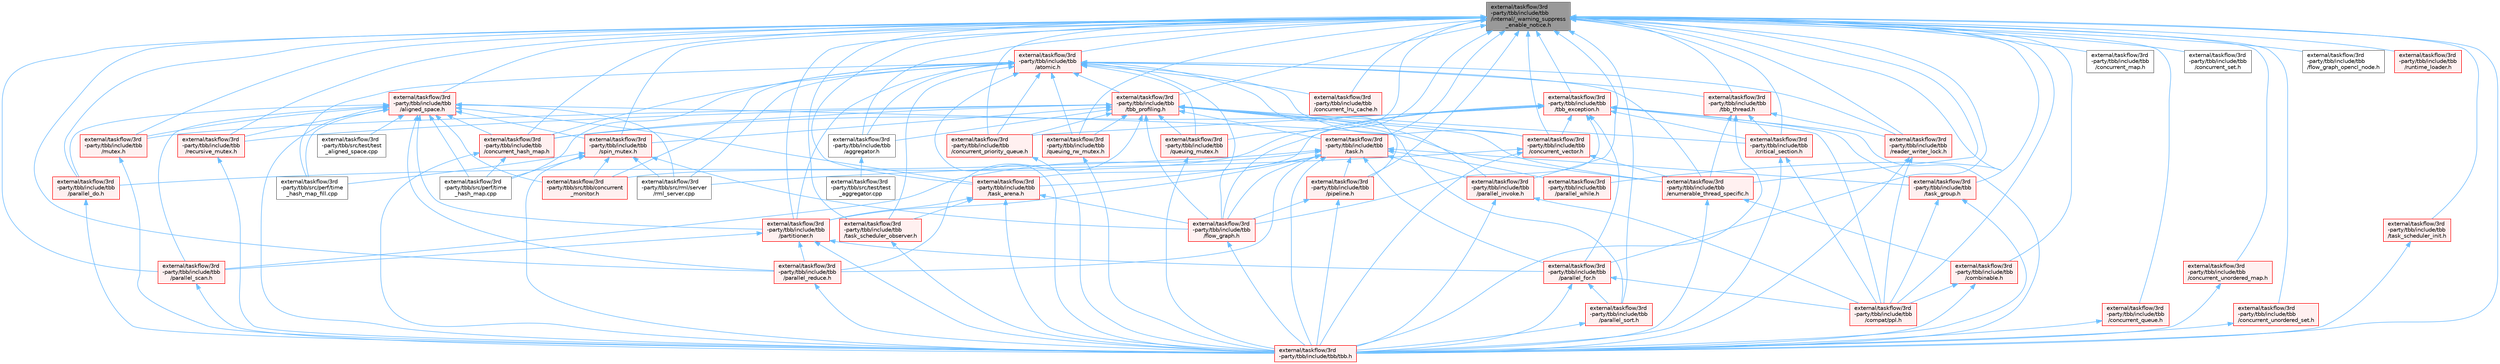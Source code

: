 digraph "external/taskflow/3rd-party/tbb/include/tbb/internal/_warning_suppress_enable_notice.h"
{
 // LATEX_PDF_SIZE
  bgcolor="transparent";
  edge [fontname=Helvetica,fontsize=10,labelfontname=Helvetica,labelfontsize=10];
  node [fontname=Helvetica,fontsize=10,shape=box,height=0.2,width=0.4];
  Node1 [id="Node000001",label="external/taskflow/3rd\l-party/tbb/include/tbb\l/internal/_warning_suppress\l_enable_notice.h",height=0.2,width=0.4,color="gray40", fillcolor="grey60", style="filled", fontcolor="black",tooltip=" "];
  Node1 -> Node2 [id="edge175_Node000001_Node000002",dir="back",color="steelblue1",style="solid",tooltip=" "];
  Node2 [id="Node000002",label="external/taskflow/3rd\l-party/tbb/include/tbb\l/aggregator.h",height=0.2,width=0.4,color="grey40", fillcolor="white", style="filled",URL="$aggregator_8h.html",tooltip=" "];
  Node2 -> Node3 [id="edge176_Node000002_Node000003",dir="back",color="steelblue1",style="solid",tooltip=" "];
  Node3 [id="Node000003",label="external/taskflow/3rd\l-party/tbb/src/test/test\l_aggregator.cpp",height=0.2,width=0.4,color="grey40", fillcolor="white", style="filled",URL="$test__aggregator_8cpp.html",tooltip=" "];
  Node1 -> Node4 [id="edge177_Node000001_Node000004",dir="back",color="steelblue1",style="solid",tooltip=" "];
  Node4 [id="Node000004",label="external/taskflow/3rd\l-party/tbb/include/tbb\l/aligned_space.h",height=0.2,width=0.4,color="red", fillcolor="#FFF0F0", style="filled",URL="$aligned__space_8h.html",tooltip=" "];
  Node4 -> Node5 [id="edge178_Node000004_Node000005",dir="back",color="steelblue1",style="solid",tooltip=" "];
  Node5 [id="Node000005",label="external/taskflow/3rd\l-party/tbb/include/tbb\l/concurrent_hash_map.h",height=0.2,width=0.4,color="red", fillcolor="#FFF0F0", style="filled",URL="$concurrent__hash__map_8h.html",tooltip=" "];
  Node5 -> Node8 [id="edge179_Node000005_Node000008",dir="back",color="steelblue1",style="solid",tooltip=" "];
  Node8 [id="Node000008",label="external/taskflow/3rd\l-party/tbb/include/tbb/tbb.h",height=0.2,width=0.4,color="red", fillcolor="#FFF0F0", style="filled",URL="$tbb_8h.html",tooltip=" "];
  Node5 -> Node11 [id="edge180_Node000005_Node000011",dir="back",color="steelblue1",style="solid",tooltip=" "];
  Node11 [id="Node000011",label="external/taskflow/3rd\l-party/tbb/src/perf/time\l_hash_map.cpp",height=0.2,width=0.4,color="grey40", fillcolor="white", style="filled",URL="$time__hash__map_8cpp.html",tooltip=" "];
  Node4 -> Node14 [id="edge181_Node000004_Node000014",dir="back",color="steelblue1",style="solid",tooltip=" "];
  Node14 [id="Node000014",label="external/taskflow/3rd\l-party/tbb/include/tbb\l/enumerable_thread_specific.h",height=0.2,width=0.4,color="red", fillcolor="#FFF0F0", style="filled",URL="$enumerable__thread__specific_8h.html",tooltip=" "];
  Node14 -> Node20 [id="edge182_Node000014_Node000020",dir="back",color="steelblue1",style="solid",tooltip=" "];
  Node20 [id="Node000020",label="external/taskflow/3rd\l-party/tbb/include/tbb\l/combinable.h",height=0.2,width=0.4,color="red", fillcolor="#FFF0F0", style="filled",URL="$combinable_8h.html",tooltip=" "];
  Node20 -> Node21 [id="edge183_Node000020_Node000021",dir="back",color="steelblue1",style="solid",tooltip=" "];
  Node21 [id="Node000021",label="external/taskflow/3rd\l-party/tbb/include/tbb\l/compat/ppl.h",height=0.2,width=0.4,color="red", fillcolor="#FFF0F0", style="filled",URL="$ppl_8h.html",tooltip=" "];
  Node20 -> Node8 [id="edge184_Node000020_Node000008",dir="back",color="steelblue1",style="solid",tooltip=" "];
  Node14 -> Node8 [id="edge185_Node000014_Node000008",dir="back",color="steelblue1",style="solid",tooltip=" "];
  Node4 -> Node41 [id="edge186_Node000004_Node000041",dir="back",color="steelblue1",style="solid",tooltip=" "];
  Node41 [id="Node000041",label="external/taskflow/3rd\l-party/tbb/include/tbb\l/mutex.h",height=0.2,width=0.4,color="red", fillcolor="#FFF0F0", style="filled",URL="$mutex_8h.html",tooltip=" "];
  Node41 -> Node8 [id="edge187_Node000041_Node000008",dir="back",color="steelblue1",style="solid",tooltip=" "];
  Node4 -> Node77 [id="edge188_Node000004_Node000077",dir="back",color="steelblue1",style="solid",tooltip=" "];
  Node77 [id="Node000077",label="external/taskflow/3rd\l-party/tbb/include/tbb\l/parallel_do.h",height=0.2,width=0.4,color="red", fillcolor="#FFF0F0", style="filled",URL="$parallel__do_8h.html",tooltip=" "];
  Node77 -> Node8 [id="edge189_Node000077_Node000008",dir="back",color="steelblue1",style="solid",tooltip=" "];
  Node4 -> Node83 [id="edge190_Node000004_Node000083",dir="back",color="steelblue1",style="solid",tooltip=" "];
  Node83 [id="Node000083",label="external/taskflow/3rd\l-party/tbb/include/tbb\l/parallel_reduce.h",height=0.2,width=0.4,color="red", fillcolor="#FFF0F0", style="filled",URL="$parallel__reduce_8h.html",tooltip=" "];
  Node83 -> Node8 [id="edge191_Node000083_Node000008",dir="back",color="steelblue1",style="solid",tooltip=" "];
  Node4 -> Node90 [id="edge192_Node000004_Node000090",dir="back",color="steelblue1",style="solid",tooltip=" "];
  Node90 [id="Node000090",label="external/taskflow/3rd\l-party/tbb/include/tbb\l/parallel_scan.h",height=0.2,width=0.4,color="red", fillcolor="#FFF0F0", style="filled",URL="$parallel__scan_8h.html",tooltip=" "];
  Node90 -> Node8 [id="edge193_Node000090_Node000008",dir="back",color="steelblue1",style="solid",tooltip=" "];
  Node4 -> Node93 [id="edge194_Node000004_Node000093",dir="back",color="steelblue1",style="solid",tooltip=" "];
  Node93 [id="Node000093",label="external/taskflow/3rd\l-party/tbb/include/tbb\l/partitioner.h",height=0.2,width=0.4,color="red", fillcolor="#FFF0F0", style="filled",URL="$partitioner_8h.html",tooltip=" "];
  Node93 -> Node99 [id="edge195_Node000093_Node000099",dir="back",color="steelblue1",style="solid",tooltip=" "];
  Node99 [id="Node000099",label="external/taskflow/3rd\l-party/tbb/include/tbb\l/parallel_for.h",height=0.2,width=0.4,color="red", fillcolor="#FFF0F0", style="filled",URL="$tbb_2parallel__for_8h.html",tooltip=" "];
  Node99 -> Node21 [id="edge196_Node000099_Node000021",dir="back",color="steelblue1",style="solid",tooltip=" "];
  Node99 -> Node100 [id="edge197_Node000099_Node000100",dir="back",color="steelblue1",style="solid",tooltip=" "];
  Node100 [id="Node000100",label="external/taskflow/3rd\l-party/tbb/include/tbb\l/parallel_sort.h",height=0.2,width=0.4,color="red", fillcolor="#FFF0F0", style="filled",URL="$parallel__sort_8h.html",tooltip=" "];
  Node100 -> Node8 [id="edge198_Node000100_Node000008",dir="back",color="steelblue1",style="solid",tooltip=" "];
  Node99 -> Node8 [id="edge199_Node000099_Node000008",dir="back",color="steelblue1",style="solid",tooltip=" "];
  Node93 -> Node83 [id="edge200_Node000093_Node000083",dir="back",color="steelblue1",style="solid",tooltip=" "];
  Node93 -> Node90 [id="edge201_Node000093_Node000090",dir="back",color="steelblue1",style="solid",tooltip=" "];
  Node93 -> Node8 [id="edge202_Node000093_Node000008",dir="back",color="steelblue1",style="solid",tooltip=" "];
  Node4 -> Node106 [id="edge203_Node000004_Node000106",dir="back",color="steelblue1",style="solid",tooltip=" "];
  Node106 [id="Node000106",label="external/taskflow/3rd\l-party/tbb/include/tbb\l/recursive_mutex.h",height=0.2,width=0.4,color="red", fillcolor="#FFF0F0", style="filled",URL="$recursive__mutex_8h.html",tooltip=" "];
  Node106 -> Node8 [id="edge204_Node000106_Node000008",dir="back",color="steelblue1",style="solid",tooltip=" "];
  Node4 -> Node108 [id="edge205_Node000004_Node000108",dir="back",color="steelblue1",style="solid",tooltip=" "];
  Node108 [id="Node000108",label="external/taskflow/3rd\l-party/tbb/include/tbb\l/spin_mutex.h",height=0.2,width=0.4,color="red", fillcolor="#FFF0F0", style="filled",URL="$external_2taskflow_23rd-party_2tbb_2include_2tbb_2spin__mutex_8h.html",tooltip=" "];
  Node108 -> Node113 [id="edge206_Node000108_Node000113",dir="back",color="steelblue1",style="solid",tooltip=" "];
  Node113 [id="Node000113",label="external/taskflow/3rd\l-party/tbb/include/tbb\l/flow_graph.h",height=0.2,width=0.4,color="red", fillcolor="#FFF0F0", style="filled",URL="$flow__graph_8h.html",tooltip="The graph related classes and functions"];
  Node113 -> Node8 [id="edge207_Node000113_Node000008",dir="back",color="steelblue1",style="solid",tooltip=" "];
  Node108 -> Node8 [id="edge208_Node000108_Node000008",dir="back",color="steelblue1",style="solid",tooltip=" "];
  Node108 -> Node11 [id="edge209_Node000108_Node000011",dir="back",color="steelblue1",style="solid",tooltip=" "];
  Node108 -> Node144 [id="edge210_Node000108_Node000144",dir="back",color="steelblue1",style="solid",tooltip=" "];
  Node144 [id="Node000144",label="external/taskflow/3rd\l-party/tbb/src/perf/time\l_hash_map_fill.cpp",height=0.2,width=0.4,color="grey40", fillcolor="white", style="filled",URL="$time__hash__map__fill_8cpp.html",tooltip=" "];
  Node108 -> Node146 [id="edge211_Node000108_Node000146",dir="back",color="steelblue1",style="solid",tooltip=" "];
  Node146 [id="Node000146",label="external/taskflow/3rd\l-party/tbb/src/rml/server\l/rml_server.cpp",height=0.2,width=0.4,color="grey40", fillcolor="white", style="filled",URL="$rml__server_8cpp.html",tooltip=" "];
  Node108 -> Node147 [id="edge212_Node000108_Node000147",dir="back",color="steelblue1",style="solid",tooltip=" "];
  Node147 [id="Node000147",label="external/taskflow/3rd\l-party/tbb/src/tbb/concurrent\l_monitor.h",height=0.2,width=0.4,color="red", fillcolor="#FFF0F0", style="filled",URL="$concurrent__monitor_8h.html",tooltip=" "];
  Node4 -> Node170 [id="edge213_Node000004_Node000170",dir="back",color="steelblue1",style="solid",tooltip=" "];
  Node170 [id="Node000170",label="external/taskflow/3rd\l-party/tbb/include/tbb\l/task_arena.h",height=0.2,width=0.4,color="red", fillcolor="#FFF0F0", style="filled",URL="$task__arena_8h.html",tooltip=" "];
  Node170 -> Node113 [id="edge214_Node000170_Node000113",dir="back",color="steelblue1",style="solid",tooltip=" "];
  Node170 -> Node93 [id="edge215_Node000170_Node000093",dir="back",color="steelblue1",style="solid",tooltip=" "];
  Node170 -> Node176 [id="edge216_Node000170_Node000176",dir="back",color="steelblue1",style="solid",tooltip=" "];
  Node176 [id="Node000176",label="external/taskflow/3rd\l-party/tbb/include/tbb\l/task_scheduler_observer.h",height=0.2,width=0.4,color="red", fillcolor="#FFF0F0", style="filled",URL="$task__scheduler__observer_8h.html",tooltip=" "];
  Node176 -> Node8 [id="edge217_Node000176_Node000008",dir="back",color="steelblue1",style="solid",tooltip=" "];
  Node170 -> Node8 [id="edge218_Node000170_Node000008",dir="back",color="steelblue1",style="solid",tooltip=" "];
  Node4 -> Node8 [id="edge219_Node000004_Node000008",dir="back",color="steelblue1",style="solid",tooltip=" "];
  Node4 -> Node11 [id="edge220_Node000004_Node000011",dir="back",color="steelblue1",style="solid",tooltip=" "];
  Node4 -> Node144 [id="edge221_Node000004_Node000144",dir="back",color="steelblue1",style="solid",tooltip=" "];
  Node4 -> Node146 [id="edge222_Node000004_Node000146",dir="back",color="steelblue1",style="solid",tooltip=" "];
  Node4 -> Node147 [id="edge223_Node000004_Node000147",dir="back",color="steelblue1",style="solid",tooltip=" "];
  Node4 -> Node181 [id="edge224_Node000004_Node000181",dir="back",color="steelblue1",style="solid",tooltip=" "];
  Node181 [id="Node000181",label="external/taskflow/3rd\l-party/tbb/src/test/test\l_aligned_space.cpp",height=0.2,width=0.4,color="grey40", fillcolor="white", style="filled",URL="$test__aligned__space_8cpp.html",tooltip=" "];
  Node1 -> Node192 [id="edge225_Node000001_Node000192",dir="back",color="steelblue1",style="solid",tooltip=" "];
  Node192 [id="Node000192",label="external/taskflow/3rd\l-party/tbb/include/tbb\l/atomic.h",height=0.2,width=0.4,color="red", fillcolor="#FFF0F0", style="filled",URL="$external_2taskflow_23rd-party_2tbb_2include_2tbb_2atomic_8h.html",tooltip=" "];
  Node192 -> Node2 [id="edge226_Node000192_Node000002",dir="back",color="steelblue1",style="solid",tooltip=" "];
  Node192 -> Node5 [id="edge227_Node000192_Node000005",dir="back",color="steelblue1",style="solid",tooltip=" "];
  Node192 -> Node193 [id="edge228_Node000192_Node000193",dir="back",color="steelblue1",style="solid",tooltip=" "];
  Node193 [id="Node000193",label="external/taskflow/3rd\l-party/tbb/include/tbb\l/concurrent_lru_cache.h",height=0.2,width=0.4,color="red", fillcolor="#FFF0F0", style="filled",URL="$concurrent__lru__cache_8h.html",tooltip=" "];
  Node192 -> Node195 [id="edge229_Node000192_Node000195",dir="back",color="steelblue1",style="solid",tooltip=" "];
  Node195 [id="Node000195",label="external/taskflow/3rd\l-party/tbb/include/tbb\l/concurrent_priority_queue.h",height=0.2,width=0.4,color="red", fillcolor="#FFF0F0", style="filled",URL="$concurrent__priority__queue_8h.html",tooltip=" "];
  Node195 -> Node8 [id="edge230_Node000195_Node000008",dir="back",color="steelblue1",style="solid",tooltip=" "];
  Node192 -> Node196 [id="edge231_Node000192_Node000196",dir="back",color="steelblue1",style="solid",tooltip=" "];
  Node196 [id="Node000196",label="external/taskflow/3rd\l-party/tbb/include/tbb\l/concurrent_vector.h",height=0.2,width=0.4,color="red", fillcolor="#FFF0F0", style="filled",URL="$concurrent__vector_8h.html",tooltip=" "];
  Node196 -> Node14 [id="edge232_Node000196_Node000014",dir="back",color="steelblue1",style="solid",tooltip=" "];
  Node196 -> Node8 [id="edge233_Node000196_Node000008",dir="back",color="steelblue1",style="solid",tooltip=" "];
  Node196 -> Node146 [id="edge234_Node000196_Node000146",dir="back",color="steelblue1",style="solid",tooltip=" "];
  Node192 -> Node14 [id="edge235_Node000192_Node000014",dir="back",color="steelblue1",style="solid",tooltip=" "];
  Node192 -> Node113 [id="edge236_Node000192_Node000113",dir="back",color="steelblue1",style="solid",tooltip=" "];
  Node192 -> Node93 [id="edge237_Node000192_Node000093",dir="back",color="steelblue1",style="solid",tooltip=" "];
  Node192 -> Node211 [id="edge238_Node000192_Node000211",dir="back",color="steelblue1",style="solid",tooltip=" "];
  Node211 [id="Node000211",label="external/taskflow/3rd\l-party/tbb/include/tbb\l/pipeline.h",height=0.2,width=0.4,color="red", fillcolor="#FFF0F0", style="filled",URL="$pipeline_8h.html",tooltip=" "];
  Node211 -> Node113 [id="edge239_Node000211_Node000113",dir="back",color="steelblue1",style="solid",tooltip=" "];
  Node211 -> Node8 [id="edge240_Node000211_Node000008",dir="back",color="steelblue1",style="solid",tooltip=" "];
  Node192 -> Node216 [id="edge241_Node000192_Node000216",dir="back",color="steelblue1",style="solid",tooltip=" "];
  Node216 [id="Node000216",label="external/taskflow/3rd\l-party/tbb/include/tbb\l/queuing_mutex.h",height=0.2,width=0.4,color="red", fillcolor="#FFF0F0", style="filled",URL="$queuing__mutex_8h.html",tooltip=" "];
  Node216 -> Node8 [id="edge242_Node000216_Node000008",dir="back",color="steelblue1",style="solid",tooltip=" "];
  Node192 -> Node218 [id="edge243_Node000192_Node000218",dir="back",color="steelblue1",style="solid",tooltip=" "];
  Node218 [id="Node000218",label="external/taskflow/3rd\l-party/tbb/include/tbb\l/queuing_rw_mutex.h",height=0.2,width=0.4,color="red", fillcolor="#FFF0F0", style="filled",URL="$queuing__rw__mutex_8h.html",tooltip=" "];
  Node218 -> Node8 [id="edge244_Node000218_Node000008",dir="back",color="steelblue1",style="solid",tooltip=" "];
  Node192 -> Node221 [id="edge245_Node000192_Node000221",dir="back",color="steelblue1",style="solid",tooltip=" "];
  Node221 [id="Node000221",label="external/taskflow/3rd\l-party/tbb/include/tbb\l/reader_writer_lock.h",height=0.2,width=0.4,color="red", fillcolor="#FFF0F0", style="filled",URL="$reader__writer__lock_8h.html",tooltip=" "];
  Node221 -> Node21 [id="edge246_Node000221_Node000021",dir="back",color="steelblue1",style="solid",tooltip=" "];
  Node221 -> Node8 [id="edge247_Node000221_Node000008",dir="back",color="steelblue1",style="solid",tooltip=" "];
  Node192 -> Node176 [id="edge248_Node000192_Node000176",dir="back",color="steelblue1",style="solid",tooltip=" "];
  Node192 -> Node8 [id="edge249_Node000192_Node000008",dir="back",color="steelblue1",style="solid",tooltip=" "];
  Node192 -> Node224 [id="edge250_Node000192_Node000224",dir="back",color="steelblue1",style="solid",tooltip=" "];
  Node224 [id="Node000224",label="external/taskflow/3rd\l-party/tbb/include/tbb\l/tbb_profiling.h",height=0.2,width=0.4,color="red", fillcolor="#FFF0F0", style="filled",URL="$tbb__profiling_8h.html",tooltip=" "];
  Node224 -> Node2 [id="edge251_Node000224_Node000002",dir="back",color="steelblue1",style="solid",tooltip=" "];
  Node224 -> Node5 [id="edge252_Node000224_Node000005",dir="back",color="steelblue1",style="solid",tooltip=" "];
  Node224 -> Node195 [id="edge253_Node000224_Node000195",dir="back",color="steelblue1",style="solid",tooltip=" "];
  Node224 -> Node196 [id="edge254_Node000224_Node000196",dir="back",color="steelblue1",style="solid",tooltip=" "];
  Node224 -> Node225 [id="edge255_Node000224_Node000225",dir="back",color="steelblue1",style="solid",tooltip=" "];
  Node225 [id="Node000225",label="external/taskflow/3rd\l-party/tbb/include/tbb\l/critical_section.h",height=0.2,width=0.4,color="red", fillcolor="#FFF0F0", style="filled",URL="$critical__section_8h.html",tooltip=" "];
  Node225 -> Node21 [id="edge256_Node000225_Node000021",dir="back",color="steelblue1",style="solid",tooltip=" "];
  Node225 -> Node8 [id="edge257_Node000225_Node000008",dir="back",color="steelblue1",style="solid",tooltip=" "];
  Node224 -> Node14 [id="edge258_Node000224_Node000014",dir="back",color="steelblue1",style="solid",tooltip=" "];
  Node224 -> Node113 [id="edge259_Node000224_Node000113",dir="back",color="steelblue1",style="solid",tooltip=" "];
  Node224 -> Node41 [id="edge260_Node000224_Node000041",dir="back",color="steelblue1",style="solid",tooltip=" "];
  Node224 -> Node229 [id="edge261_Node000224_Node000229",dir="back",color="steelblue1",style="solid",tooltip=" "];
  Node229 [id="Node000229",label="external/taskflow/3rd\l-party/tbb/include/tbb\l/parallel_invoke.h",height=0.2,width=0.4,color="red", fillcolor="#FFF0F0", style="filled",URL="$parallel__invoke_8h.html",tooltip=" "];
  Node229 -> Node21 [id="edge262_Node000229_Node000021",dir="back",color="steelblue1",style="solid",tooltip=" "];
  Node229 -> Node8 [id="edge263_Node000229_Node000008",dir="back",color="steelblue1",style="solid",tooltip=" "];
  Node224 -> Node83 [id="edge264_Node000224_Node000083",dir="back",color="steelblue1",style="solid",tooltip=" "];
  Node224 -> Node100 [id="edge265_Node000224_Node000100",dir="back",color="steelblue1",style="solid",tooltip=" "];
  Node224 -> Node216 [id="edge266_Node000224_Node000216",dir="back",color="steelblue1",style="solid",tooltip=" "];
  Node224 -> Node218 [id="edge267_Node000224_Node000218",dir="back",color="steelblue1",style="solid",tooltip=" "];
  Node224 -> Node106 [id="edge268_Node000224_Node000106",dir="back",color="steelblue1",style="solid",tooltip=" "];
  Node224 -> Node108 [id="edge269_Node000224_Node000108",dir="back",color="steelblue1",style="solid",tooltip=" "];
  Node224 -> Node233 [id="edge270_Node000224_Node000233",dir="back",color="steelblue1",style="solid",tooltip=" "];
  Node233 [id="Node000233",label="external/taskflow/3rd\l-party/tbb/include/tbb\l/task.h",height=0.2,width=0.4,color="red", fillcolor="#FFF0F0", style="filled",URL="$task_8h.html",tooltip=" "];
  Node233 -> Node113 [id="edge271_Node000233_Node000113",dir="back",color="steelblue1",style="solid",tooltip=" "];
  Node233 -> Node77 [id="edge272_Node000233_Node000077",dir="back",color="steelblue1",style="solid",tooltip=" "];
  Node233 -> Node99 [id="edge273_Node000233_Node000099",dir="back",color="steelblue1",style="solid",tooltip=" "];
  Node233 -> Node229 [id="edge274_Node000233_Node000229",dir="back",color="steelblue1",style="solid",tooltip=" "];
  Node233 -> Node83 [id="edge275_Node000233_Node000083",dir="back",color="steelblue1",style="solid",tooltip=" "];
  Node233 -> Node90 [id="edge276_Node000233_Node000090",dir="back",color="steelblue1",style="solid",tooltip=" "];
  Node233 -> Node238 [id="edge277_Node000233_Node000238",dir="back",color="steelblue1",style="solid",tooltip=" "];
  Node238 [id="Node000238",label="external/taskflow/3rd\l-party/tbb/include/tbb\l/parallel_while.h",height=0.2,width=0.4,color="red", fillcolor="#FFF0F0", style="filled",URL="$parallel__while_8h.html",tooltip=" "];
  Node233 -> Node93 [id="edge278_Node000233_Node000093",dir="back",color="steelblue1",style="solid",tooltip=" "];
  Node233 -> Node211 [id="edge279_Node000233_Node000211",dir="back",color="steelblue1",style="solid",tooltip=" "];
  Node233 -> Node170 [id="edge280_Node000233_Node000170",dir="back",color="steelblue1",style="solid",tooltip=" "];
  Node233 -> Node240 [id="edge281_Node000233_Node000240",dir="back",color="steelblue1",style="solid",tooltip=" "];
  Node240 [id="Node000240",label="external/taskflow/3rd\l-party/tbb/include/tbb\l/task_group.h",height=0.2,width=0.4,color="red", fillcolor="#FFF0F0", style="filled",URL="$task__group_8h.html",tooltip=" "];
  Node240 -> Node21 [id="edge282_Node000240_Node000021",dir="back",color="steelblue1",style="solid",tooltip=" "];
  Node240 -> Node8 [id="edge283_Node000240_Node000008",dir="back",color="steelblue1",style="solid",tooltip=" "];
  Node233 -> Node8 [id="edge284_Node000233_Node000008",dir="back",color="steelblue1",style="solid",tooltip=" "];
  Node192 -> Node261 [id="edge285_Node000192_Node000261",dir="back",color="steelblue1",style="solid",tooltip=" "];
  Node261 [id="Node000261",label="external/taskflow/3rd\l-party/tbb/include/tbb\l/tbb_thread.h",height=0.2,width=0.4,color="red", fillcolor="#FFF0F0", style="filled",URL="$tbb__thread_8h.html",tooltip=" "];
  Node261 -> Node225 [id="edge286_Node000261_Node000225",dir="back",color="steelblue1",style="solid",tooltip=" "];
  Node261 -> Node14 [id="edge287_Node000261_Node000014",dir="back",color="steelblue1",style="solid",tooltip=" "];
  Node261 -> Node221 [id="edge288_Node000261_Node000221",dir="back",color="steelblue1",style="solid",tooltip=" "];
  Node261 -> Node8 [id="edge289_Node000261_Node000008",dir="back",color="steelblue1",style="solid",tooltip=" "];
  Node192 -> Node11 [id="edge290_Node000192_Node000011",dir="back",color="steelblue1",style="solid",tooltip=" "];
  Node192 -> Node144 [id="edge291_Node000192_Node000144",dir="back",color="steelblue1",style="solid",tooltip=" "];
  Node192 -> Node146 [id="edge292_Node000192_Node000146",dir="back",color="steelblue1",style="solid",tooltip=" "];
  Node192 -> Node147 [id="edge293_Node000192_Node000147",dir="back",color="steelblue1",style="solid",tooltip=" "];
  Node1 -> Node20 [id="edge294_Node000001_Node000020",dir="back",color="steelblue1",style="solid",tooltip=" "];
  Node1 -> Node21 [id="edge295_Node000001_Node000021",dir="back",color="steelblue1",style="solid",tooltip=" "];
  Node1 -> Node5 [id="edge296_Node000001_Node000005",dir="back",color="steelblue1",style="solid",tooltip=" "];
  Node1 -> Node193 [id="edge297_Node000001_Node000193",dir="back",color="steelblue1",style="solid",tooltip=" "];
  Node1 -> Node303 [id="edge298_Node000001_Node000303",dir="back",color="steelblue1",style="solid",tooltip=" "];
  Node303 [id="Node000303",label="external/taskflow/3rd\l-party/tbb/include/tbb\l/concurrent_map.h",height=0.2,width=0.4,color="grey40", fillcolor="white", style="filled",URL="$concurrent__map_8h.html",tooltip=" "];
  Node1 -> Node195 [id="edge299_Node000001_Node000195",dir="back",color="steelblue1",style="solid",tooltip=" "];
  Node1 -> Node137 [id="edge300_Node000001_Node000137",dir="back",color="steelblue1",style="solid",tooltip=" "];
  Node137 [id="Node000137",label="external/taskflow/3rd\l-party/tbb/include/tbb\l/concurrent_queue.h",height=0.2,width=0.4,color="red", fillcolor="#FFF0F0", style="filled",URL="$concurrent__queue_8h.html",tooltip=" "];
  Node137 -> Node8 [id="edge301_Node000137_Node000008",dir="back",color="steelblue1",style="solid",tooltip=" "];
  Node1 -> Node304 [id="edge302_Node000001_Node000304",dir="back",color="steelblue1",style="solid",tooltip=" "];
  Node304 [id="Node000304",label="external/taskflow/3rd\l-party/tbb/include/tbb\l/concurrent_set.h",height=0.2,width=0.4,color="grey40", fillcolor="white", style="filled",URL="$concurrent__set_8h.html",tooltip=" "];
  Node1 -> Node209 [id="edge303_Node000001_Node000209",dir="back",color="steelblue1",style="solid",tooltip=" "];
  Node209 [id="Node000209",label="external/taskflow/3rd\l-party/tbb/include/tbb\l/concurrent_unordered_map.h",height=0.2,width=0.4,color="red", fillcolor="#FFF0F0", style="filled",URL="$concurrent__unordered__map_8h.html",tooltip=" "];
  Node209 -> Node8 [id="edge304_Node000209_Node000008",dir="back",color="steelblue1",style="solid",tooltip=" "];
  Node1 -> Node210 [id="edge305_Node000001_Node000210",dir="back",color="steelblue1",style="solid",tooltip=" "];
  Node210 [id="Node000210",label="external/taskflow/3rd\l-party/tbb/include/tbb\l/concurrent_unordered_set.h",height=0.2,width=0.4,color="red", fillcolor="#FFF0F0", style="filled",URL="$concurrent__unordered__set_8h.html",tooltip=" "];
  Node210 -> Node8 [id="edge306_Node000210_Node000008",dir="back",color="steelblue1",style="solid",tooltip=" "];
  Node1 -> Node196 [id="edge307_Node000001_Node000196",dir="back",color="steelblue1",style="solid",tooltip=" "];
  Node1 -> Node225 [id="edge308_Node000001_Node000225",dir="back",color="steelblue1",style="solid",tooltip=" "];
  Node1 -> Node14 [id="edge309_Node000001_Node000014",dir="back",color="steelblue1",style="solid",tooltip=" "];
  Node1 -> Node113 [id="edge310_Node000001_Node000113",dir="back",color="steelblue1",style="solid",tooltip=" "];
  Node1 -> Node305 [id="edge311_Node000001_Node000305",dir="back",color="steelblue1",style="solid",tooltip=" "];
  Node305 [id="Node000305",label="external/taskflow/3rd\l-party/tbb/include/tbb\l/flow_graph_opencl_node.h",height=0.2,width=0.4,color="grey40", fillcolor="white", style="filled",URL="$flow__graph__opencl__node_8h.html",tooltip=" "];
  Node1 -> Node41 [id="edge312_Node000001_Node000041",dir="back",color="steelblue1",style="solid",tooltip=" "];
  Node1 -> Node77 [id="edge313_Node000001_Node000077",dir="back",color="steelblue1",style="solid",tooltip=" "];
  Node1 -> Node99 [id="edge314_Node000001_Node000099",dir="back",color="steelblue1",style="solid",tooltip=" "];
  Node1 -> Node229 [id="edge315_Node000001_Node000229",dir="back",color="steelblue1",style="solid",tooltip=" "];
  Node1 -> Node83 [id="edge316_Node000001_Node000083",dir="back",color="steelblue1",style="solid",tooltip=" "];
  Node1 -> Node90 [id="edge317_Node000001_Node000090",dir="back",color="steelblue1",style="solid",tooltip=" "];
  Node1 -> Node100 [id="edge318_Node000001_Node000100",dir="back",color="steelblue1",style="solid",tooltip=" "];
  Node1 -> Node238 [id="edge319_Node000001_Node000238",dir="back",color="steelblue1",style="solid",tooltip=" "];
  Node1 -> Node93 [id="edge320_Node000001_Node000093",dir="back",color="steelblue1",style="solid",tooltip=" "];
  Node1 -> Node211 [id="edge321_Node000001_Node000211",dir="back",color="steelblue1",style="solid",tooltip=" "];
  Node1 -> Node216 [id="edge322_Node000001_Node000216",dir="back",color="steelblue1",style="solid",tooltip=" "];
  Node1 -> Node218 [id="edge323_Node000001_Node000218",dir="back",color="steelblue1",style="solid",tooltip=" "];
  Node1 -> Node221 [id="edge324_Node000001_Node000221",dir="back",color="steelblue1",style="solid",tooltip=" "];
  Node1 -> Node106 [id="edge325_Node000001_Node000106",dir="back",color="steelblue1",style="solid",tooltip=" "];
  Node1 -> Node306 [id="edge326_Node000001_Node000306",dir="back",color="steelblue1",style="solid",tooltip=" "];
  Node306 [id="Node000306",label="external/taskflow/3rd\l-party/tbb/include/tbb\l/runtime_loader.h",height=0.2,width=0.4,color="red", fillcolor="#FFF0F0", style="filled",URL="$runtime__loader_8h.html",tooltip=" "];
  Node1 -> Node108 [id="edge327_Node000001_Node000108",dir="back",color="steelblue1",style="solid",tooltip=" "];
  Node1 -> Node233 [id="edge328_Node000001_Node000233",dir="back",color="steelblue1",style="solid",tooltip=" "];
  Node1 -> Node170 [id="edge329_Node000001_Node000170",dir="back",color="steelblue1",style="solid",tooltip=" "];
  Node1 -> Node240 [id="edge330_Node000001_Node000240",dir="back",color="steelblue1",style="solid",tooltip=" "];
  Node1 -> Node308 [id="edge331_Node000001_Node000308",dir="back",color="steelblue1",style="solid",tooltip=" "];
  Node308 [id="Node000308",label="external/taskflow/3rd\l-party/tbb/include/tbb\l/task_scheduler_init.h",height=0.2,width=0.4,color="red", fillcolor="#FFF0F0", style="filled",URL="$task__scheduler__init_8h.html",tooltip=" "];
  Node308 -> Node8 [id="edge332_Node000308_Node000008",dir="back",color="steelblue1",style="solid",tooltip=" "];
  Node1 -> Node176 [id="edge333_Node000001_Node000176",dir="back",color="steelblue1",style="solid",tooltip=" "];
  Node1 -> Node8 [id="edge334_Node000001_Node000008",dir="back",color="steelblue1",style="solid",tooltip=" "];
  Node1 -> Node315 [id="edge335_Node000001_Node000315",dir="back",color="steelblue1",style="solid",tooltip=" "];
  Node315 [id="Node000315",label="external/taskflow/3rd\l-party/tbb/include/tbb\l/tbb_exception.h",height=0.2,width=0.4,color="red", fillcolor="#FFF0F0", style="filled",URL="$tbb__exception_8h.html",tooltip=" "];
  Node315 -> Node21 [id="edge336_Node000315_Node000021",dir="back",color="steelblue1",style="solid",tooltip=" "];
  Node315 -> Node5 [id="edge337_Node000315_Node000005",dir="back",color="steelblue1",style="solid",tooltip=" "];
  Node315 -> Node195 [id="edge338_Node000315_Node000195",dir="back",color="steelblue1",style="solid",tooltip=" "];
  Node315 -> Node196 [id="edge339_Node000315_Node000196",dir="back",color="steelblue1",style="solid",tooltip=" "];
  Node315 -> Node225 [id="edge340_Node000315_Node000225",dir="back",color="steelblue1",style="solid",tooltip=" "];
  Node315 -> Node113 [id="edge341_Node000315_Node000113",dir="back",color="steelblue1",style="solid",tooltip=" "];
  Node315 -> Node99 [id="edge342_Node000315_Node000099",dir="back",color="steelblue1",style="solid",tooltip=" "];
  Node315 -> Node170 [id="edge343_Node000315_Node000170",dir="back",color="steelblue1",style="solid",tooltip=" "];
  Node315 -> Node240 [id="edge344_Node000315_Node000240",dir="back",color="steelblue1",style="solid",tooltip=" "];
  Node315 -> Node8 [id="edge345_Node000315_Node000008",dir="back",color="steelblue1",style="solid",tooltip=" "];
  Node315 -> Node147 [id="edge346_Node000315_Node000147",dir="back",color="steelblue1",style="solid",tooltip=" "];
  Node1 -> Node224 [id="edge347_Node000001_Node000224",dir="back",color="steelblue1",style="solid",tooltip=" "];
  Node1 -> Node261 [id="edge348_Node000001_Node000261",dir="back",color="steelblue1",style="solid",tooltip=" "];
}
